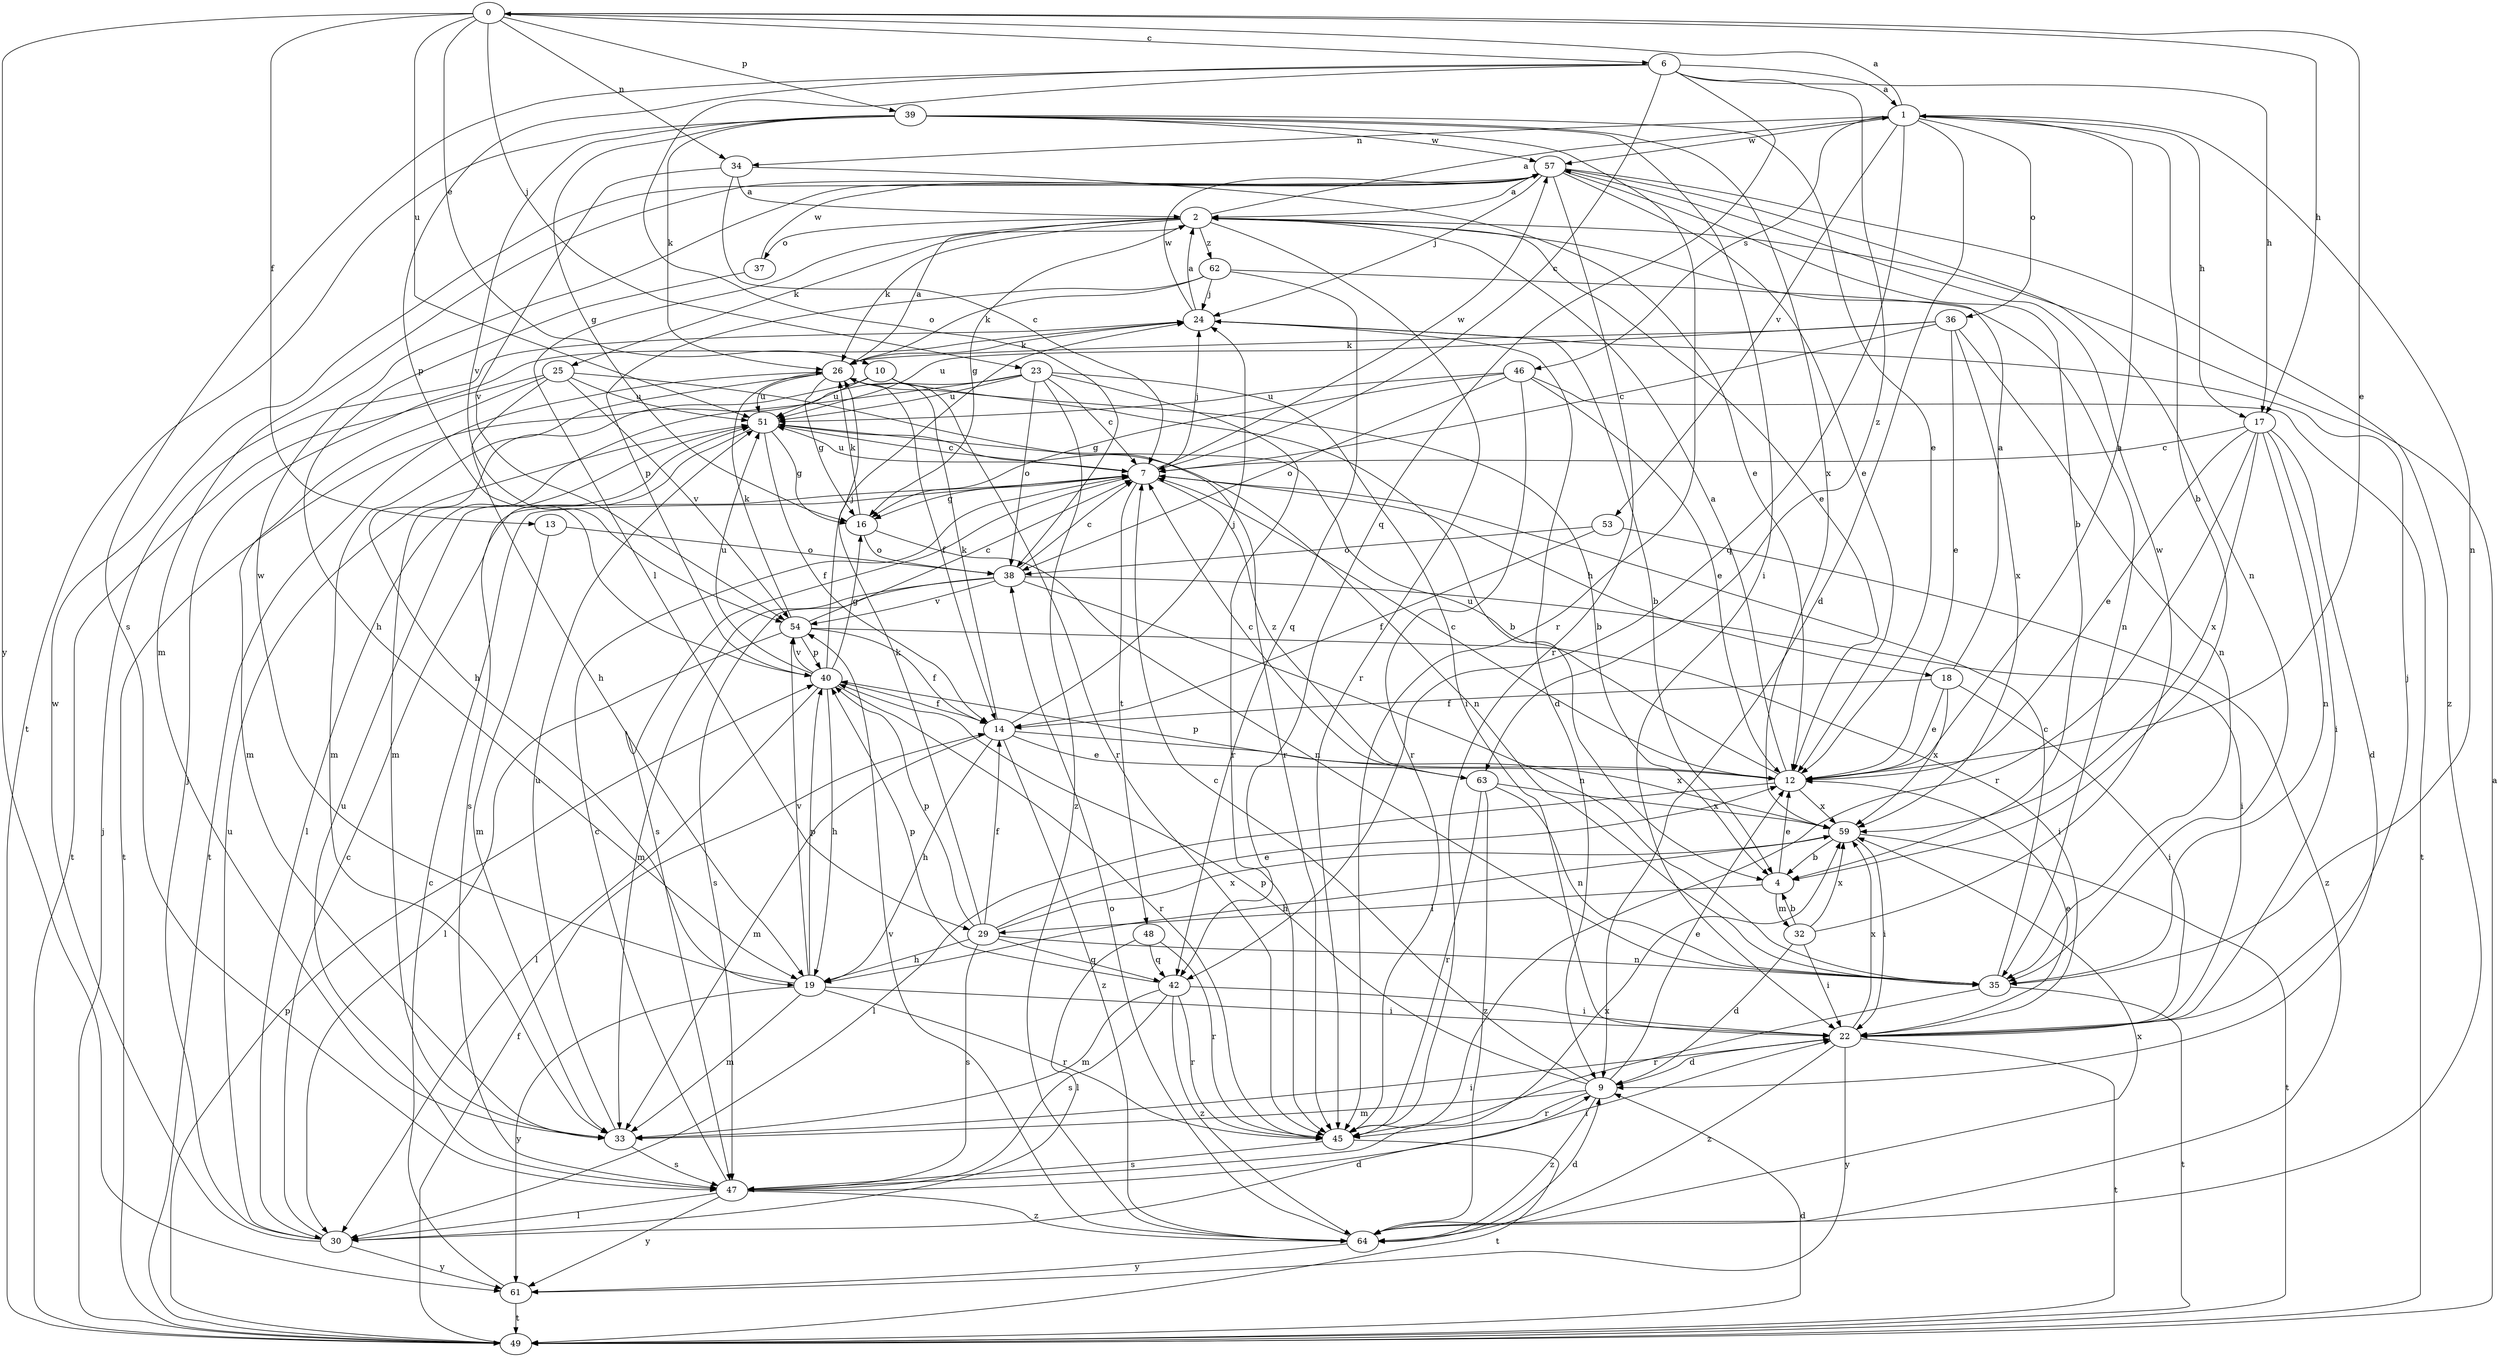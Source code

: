 strict digraph  {
0;
1;
2;
4;
6;
7;
9;
10;
12;
13;
14;
16;
17;
18;
19;
22;
23;
24;
25;
26;
29;
30;
32;
33;
34;
35;
36;
37;
38;
39;
40;
42;
45;
46;
47;
48;
49;
51;
53;
54;
57;
59;
61;
62;
63;
64;
0 -> 6  [label=c];
0 -> 10  [label=e];
0 -> 12  [label=e];
0 -> 13  [label=f];
0 -> 17  [label=h];
0 -> 23  [label=j];
0 -> 34  [label=n];
0 -> 39  [label=p];
0 -> 51  [label=u];
0 -> 61  [label=y];
1 -> 0  [label=a];
1 -> 4  [label=b];
1 -> 9  [label=d];
1 -> 17  [label=h];
1 -> 34  [label=n];
1 -> 35  [label=n];
1 -> 36  [label=o];
1 -> 42  [label=q];
1 -> 46  [label=s];
1 -> 53  [label=v];
1 -> 57  [label=w];
2 -> 1  [label=a];
2 -> 12  [label=e];
2 -> 16  [label=g];
2 -> 25  [label=k];
2 -> 26  [label=k];
2 -> 29  [label=l];
2 -> 37  [label=o];
2 -> 45  [label=r];
2 -> 62  [label=z];
4 -> 12  [label=e];
4 -> 29  [label=l];
4 -> 32  [label=m];
6 -> 1  [label=a];
6 -> 7  [label=c];
6 -> 17  [label=h];
6 -> 38  [label=o];
6 -> 40  [label=p];
6 -> 42  [label=q];
6 -> 47  [label=s];
6 -> 63  [label=z];
7 -> 16  [label=g];
7 -> 18  [label=h];
7 -> 24  [label=j];
7 -> 47  [label=s];
7 -> 48  [label=t];
7 -> 51  [label=u];
7 -> 57  [label=w];
7 -> 63  [label=z];
9 -> 7  [label=c];
9 -> 12  [label=e];
9 -> 33  [label=m];
9 -> 40  [label=p];
9 -> 45  [label=r];
9 -> 64  [label=z];
10 -> 4  [label=b];
10 -> 19  [label=h];
10 -> 45  [label=r];
10 -> 51  [label=u];
12 -> 1  [label=a];
12 -> 2  [label=a];
12 -> 7  [label=c];
12 -> 30  [label=l];
12 -> 40  [label=p];
12 -> 51  [label=u];
12 -> 59  [label=x];
13 -> 33  [label=m];
13 -> 38  [label=o];
14 -> 12  [label=e];
14 -> 19  [label=h];
14 -> 24  [label=j];
14 -> 26  [label=k];
14 -> 33  [label=m];
14 -> 59  [label=x];
14 -> 64  [label=z];
16 -> 26  [label=k];
16 -> 35  [label=n];
16 -> 38  [label=o];
17 -> 7  [label=c];
17 -> 9  [label=d];
17 -> 12  [label=e];
17 -> 22  [label=i];
17 -> 35  [label=n];
17 -> 45  [label=r];
17 -> 59  [label=x];
18 -> 2  [label=a];
18 -> 12  [label=e];
18 -> 14  [label=f];
18 -> 22  [label=i];
18 -> 59  [label=x];
19 -> 22  [label=i];
19 -> 33  [label=m];
19 -> 40  [label=p];
19 -> 45  [label=r];
19 -> 54  [label=v];
19 -> 57  [label=w];
19 -> 61  [label=y];
22 -> 9  [label=d];
22 -> 12  [label=e];
22 -> 24  [label=j];
22 -> 49  [label=t];
22 -> 59  [label=x];
22 -> 61  [label=y];
22 -> 64  [label=z];
23 -> 7  [label=c];
23 -> 22  [label=i];
23 -> 33  [label=m];
23 -> 38  [label=o];
23 -> 45  [label=r];
23 -> 49  [label=t];
23 -> 51  [label=u];
23 -> 64  [label=z];
24 -> 2  [label=a];
24 -> 4  [label=b];
24 -> 9  [label=d];
24 -> 26  [label=k];
24 -> 57  [label=w];
25 -> 19  [label=h];
25 -> 33  [label=m];
25 -> 45  [label=r];
25 -> 49  [label=t];
25 -> 51  [label=u];
25 -> 54  [label=v];
26 -> 2  [label=a];
26 -> 4  [label=b];
26 -> 14  [label=f];
26 -> 16  [label=g];
26 -> 33  [label=m];
26 -> 49  [label=t];
26 -> 51  [label=u];
29 -> 12  [label=e];
29 -> 14  [label=f];
29 -> 19  [label=h];
29 -> 26  [label=k];
29 -> 35  [label=n];
29 -> 40  [label=p];
29 -> 42  [label=q];
29 -> 47  [label=s];
29 -> 59  [label=x];
30 -> 7  [label=c];
30 -> 9  [label=d];
30 -> 24  [label=j];
30 -> 51  [label=u];
30 -> 57  [label=w];
30 -> 61  [label=y];
32 -> 4  [label=b];
32 -> 9  [label=d];
32 -> 22  [label=i];
32 -> 57  [label=w];
32 -> 59  [label=x];
33 -> 22  [label=i];
33 -> 47  [label=s];
33 -> 51  [label=u];
34 -> 2  [label=a];
34 -> 7  [label=c];
34 -> 12  [label=e];
34 -> 54  [label=v];
35 -> 7  [label=c];
35 -> 45  [label=r];
35 -> 49  [label=t];
36 -> 7  [label=c];
36 -> 12  [label=e];
36 -> 26  [label=k];
36 -> 35  [label=n];
36 -> 51  [label=u];
36 -> 59  [label=x];
37 -> 19  [label=h];
37 -> 57  [label=w];
38 -> 7  [label=c];
38 -> 22  [label=i];
38 -> 33  [label=m];
38 -> 35  [label=n];
38 -> 47  [label=s];
38 -> 54  [label=v];
39 -> 12  [label=e];
39 -> 16  [label=g];
39 -> 22  [label=i];
39 -> 26  [label=k];
39 -> 45  [label=r];
39 -> 49  [label=t];
39 -> 54  [label=v];
39 -> 57  [label=w];
39 -> 59  [label=x];
40 -> 14  [label=f];
40 -> 16  [label=g];
40 -> 19  [label=h];
40 -> 24  [label=j];
40 -> 30  [label=l];
40 -> 45  [label=r];
40 -> 51  [label=u];
40 -> 54  [label=v];
42 -> 22  [label=i];
42 -> 33  [label=m];
42 -> 40  [label=p];
42 -> 45  [label=r];
42 -> 47  [label=s];
42 -> 64  [label=z];
45 -> 47  [label=s];
45 -> 49  [label=t];
46 -> 12  [label=e];
46 -> 16  [label=g];
46 -> 38  [label=o];
46 -> 45  [label=r];
46 -> 49  [label=t];
46 -> 51  [label=u];
47 -> 7  [label=c];
47 -> 22  [label=i];
47 -> 30  [label=l];
47 -> 51  [label=u];
47 -> 59  [label=x];
47 -> 61  [label=y];
47 -> 64  [label=z];
48 -> 30  [label=l];
48 -> 42  [label=q];
48 -> 45  [label=r];
49 -> 2  [label=a];
49 -> 9  [label=d];
49 -> 14  [label=f];
49 -> 24  [label=j];
49 -> 40  [label=p];
51 -> 7  [label=c];
51 -> 14  [label=f];
51 -> 16  [label=g];
51 -> 30  [label=l];
51 -> 35  [label=n];
51 -> 47  [label=s];
53 -> 14  [label=f];
53 -> 38  [label=o];
53 -> 64  [label=z];
54 -> 7  [label=c];
54 -> 14  [label=f];
54 -> 22  [label=i];
54 -> 26  [label=k];
54 -> 30  [label=l];
54 -> 40  [label=p];
57 -> 2  [label=a];
57 -> 4  [label=b];
57 -> 12  [label=e];
57 -> 24  [label=j];
57 -> 33  [label=m];
57 -> 35  [label=n];
57 -> 45  [label=r];
57 -> 64  [label=z];
59 -> 4  [label=b];
59 -> 19  [label=h];
59 -> 22  [label=i];
59 -> 49  [label=t];
61 -> 7  [label=c];
61 -> 49  [label=t];
62 -> 24  [label=j];
62 -> 26  [label=k];
62 -> 35  [label=n];
62 -> 40  [label=p];
62 -> 42  [label=q];
63 -> 7  [label=c];
63 -> 35  [label=n];
63 -> 45  [label=r];
63 -> 59  [label=x];
63 -> 64  [label=z];
64 -> 9  [label=d];
64 -> 38  [label=o];
64 -> 54  [label=v];
64 -> 59  [label=x];
64 -> 61  [label=y];
}

